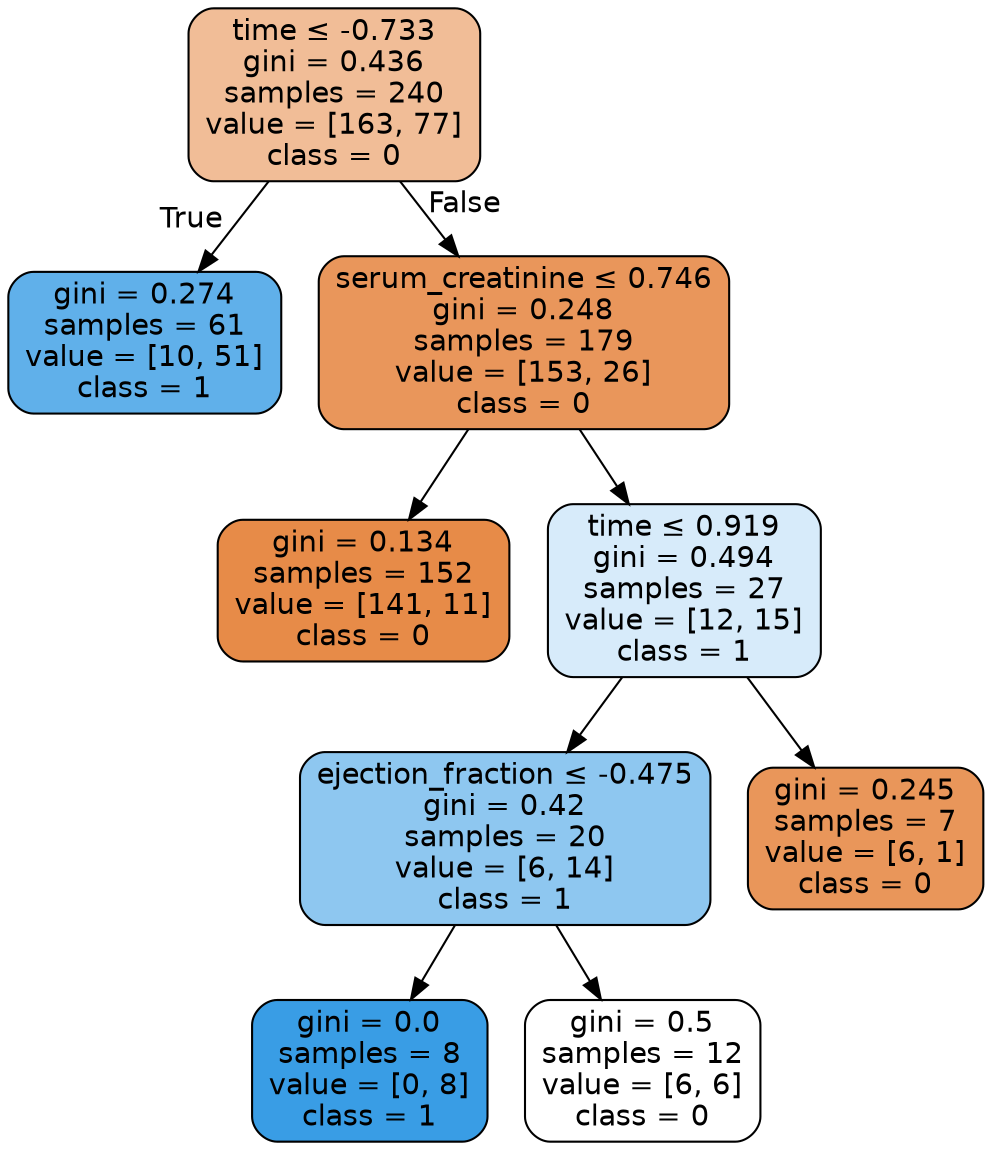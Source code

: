 digraph Tree {
node [shape=box, style="filled, rounded", color="black", fontname=helvetica] ;
edge [fontname=helvetica] ;
0 [label=<time &le; -0.733<br/>gini = 0.436<br/>samples = 240<br/>value = [163, 77]<br/>class = 0>, fillcolor="#f1bd97"] ;
1 [label=<gini = 0.274<br/>samples = 61<br/>value = [10, 51]<br/>class = 1>, fillcolor="#60b0ea"] ;
0 -> 1 [labeldistance=2.5, labelangle=45, headlabel="True"] ;
2 [label=<serum_creatinine &le; 0.746<br/>gini = 0.248<br/>samples = 179<br/>value = [153, 26]<br/>class = 0>, fillcolor="#e9965b"] ;
0 -> 2 [labeldistance=2.5, labelangle=-45, headlabel="False"] ;
3 [label=<gini = 0.134<br/>samples = 152<br/>value = [141, 11]<br/>class = 0>, fillcolor="#e78b48"] ;
2 -> 3 ;
4 [label=<time &le; 0.919<br/>gini = 0.494<br/>samples = 27<br/>value = [12, 15]<br/>class = 1>, fillcolor="#d7ebfa"] ;
2 -> 4 ;
5 [label=<ejection_fraction &le; -0.475<br/>gini = 0.42<br/>samples = 20<br/>value = [6, 14]<br/>class = 1>, fillcolor="#8ec7f0"] ;
4 -> 5 ;
6 [label=<gini = 0.0<br/>samples = 8<br/>value = [0, 8]<br/>class = 1>, fillcolor="#399de5"] ;
5 -> 6 ;
7 [label=<gini = 0.5<br/>samples = 12<br/>value = [6, 6]<br/>class = 0>, fillcolor="#ffffff"] ;
5 -> 7 ;
8 [label=<gini = 0.245<br/>samples = 7<br/>value = [6, 1]<br/>class = 0>, fillcolor="#e9965a"] ;
4 -> 8 ;
}